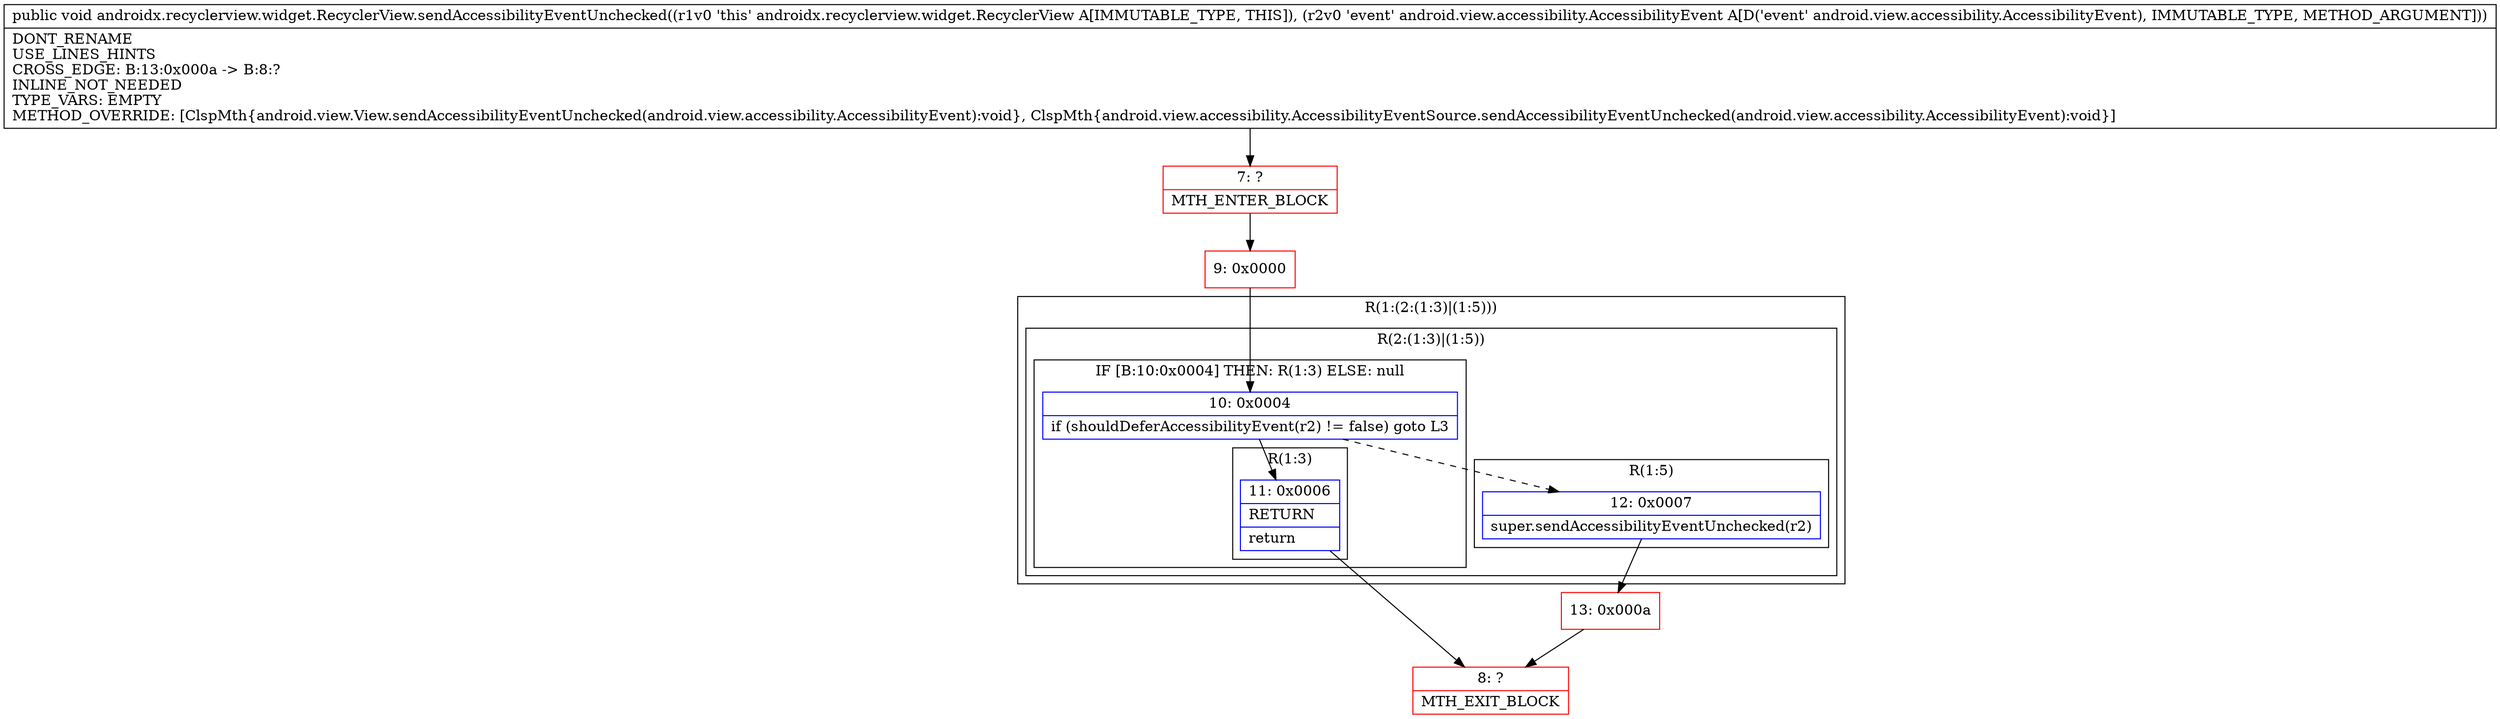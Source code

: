 digraph "CFG forandroidx.recyclerview.widget.RecyclerView.sendAccessibilityEventUnchecked(Landroid\/view\/accessibility\/AccessibilityEvent;)V" {
subgraph cluster_Region_862068399 {
label = "R(1:(2:(1:3)|(1:5)))";
node [shape=record,color=blue];
subgraph cluster_Region_604950105 {
label = "R(2:(1:3)|(1:5))";
node [shape=record,color=blue];
subgraph cluster_IfRegion_1418386029 {
label = "IF [B:10:0x0004] THEN: R(1:3) ELSE: null";
node [shape=record,color=blue];
Node_10 [shape=record,label="{10\:\ 0x0004|if (shouldDeferAccessibilityEvent(r2) != false) goto L3\l}"];
subgraph cluster_Region_2034768419 {
label = "R(1:3)";
node [shape=record,color=blue];
Node_11 [shape=record,label="{11\:\ 0x0006|RETURN\l|return\l}"];
}
}
subgraph cluster_Region_1518138563 {
label = "R(1:5)";
node [shape=record,color=blue];
Node_12 [shape=record,label="{12\:\ 0x0007|super.sendAccessibilityEventUnchecked(r2)\l}"];
}
}
}
Node_7 [shape=record,color=red,label="{7\:\ ?|MTH_ENTER_BLOCK\l}"];
Node_9 [shape=record,color=red,label="{9\:\ 0x0000}"];
Node_8 [shape=record,color=red,label="{8\:\ ?|MTH_EXIT_BLOCK\l}"];
Node_13 [shape=record,color=red,label="{13\:\ 0x000a}"];
MethodNode[shape=record,label="{public void androidx.recyclerview.widget.RecyclerView.sendAccessibilityEventUnchecked((r1v0 'this' androidx.recyclerview.widget.RecyclerView A[IMMUTABLE_TYPE, THIS]), (r2v0 'event' android.view.accessibility.AccessibilityEvent A[D('event' android.view.accessibility.AccessibilityEvent), IMMUTABLE_TYPE, METHOD_ARGUMENT]))  | DONT_RENAME\lUSE_LINES_HINTS\lCROSS_EDGE: B:13:0x000a \-\> B:8:?\lINLINE_NOT_NEEDED\lTYPE_VARS: EMPTY\lMETHOD_OVERRIDE: [ClspMth\{android.view.View.sendAccessibilityEventUnchecked(android.view.accessibility.AccessibilityEvent):void\}, ClspMth\{android.view.accessibility.AccessibilityEventSource.sendAccessibilityEventUnchecked(android.view.accessibility.AccessibilityEvent):void\}]\l}"];
MethodNode -> Node_7;Node_10 -> Node_11;
Node_10 -> Node_12[style=dashed];
Node_11 -> Node_8;
Node_12 -> Node_13;
Node_7 -> Node_9;
Node_9 -> Node_10;
Node_13 -> Node_8;
}

